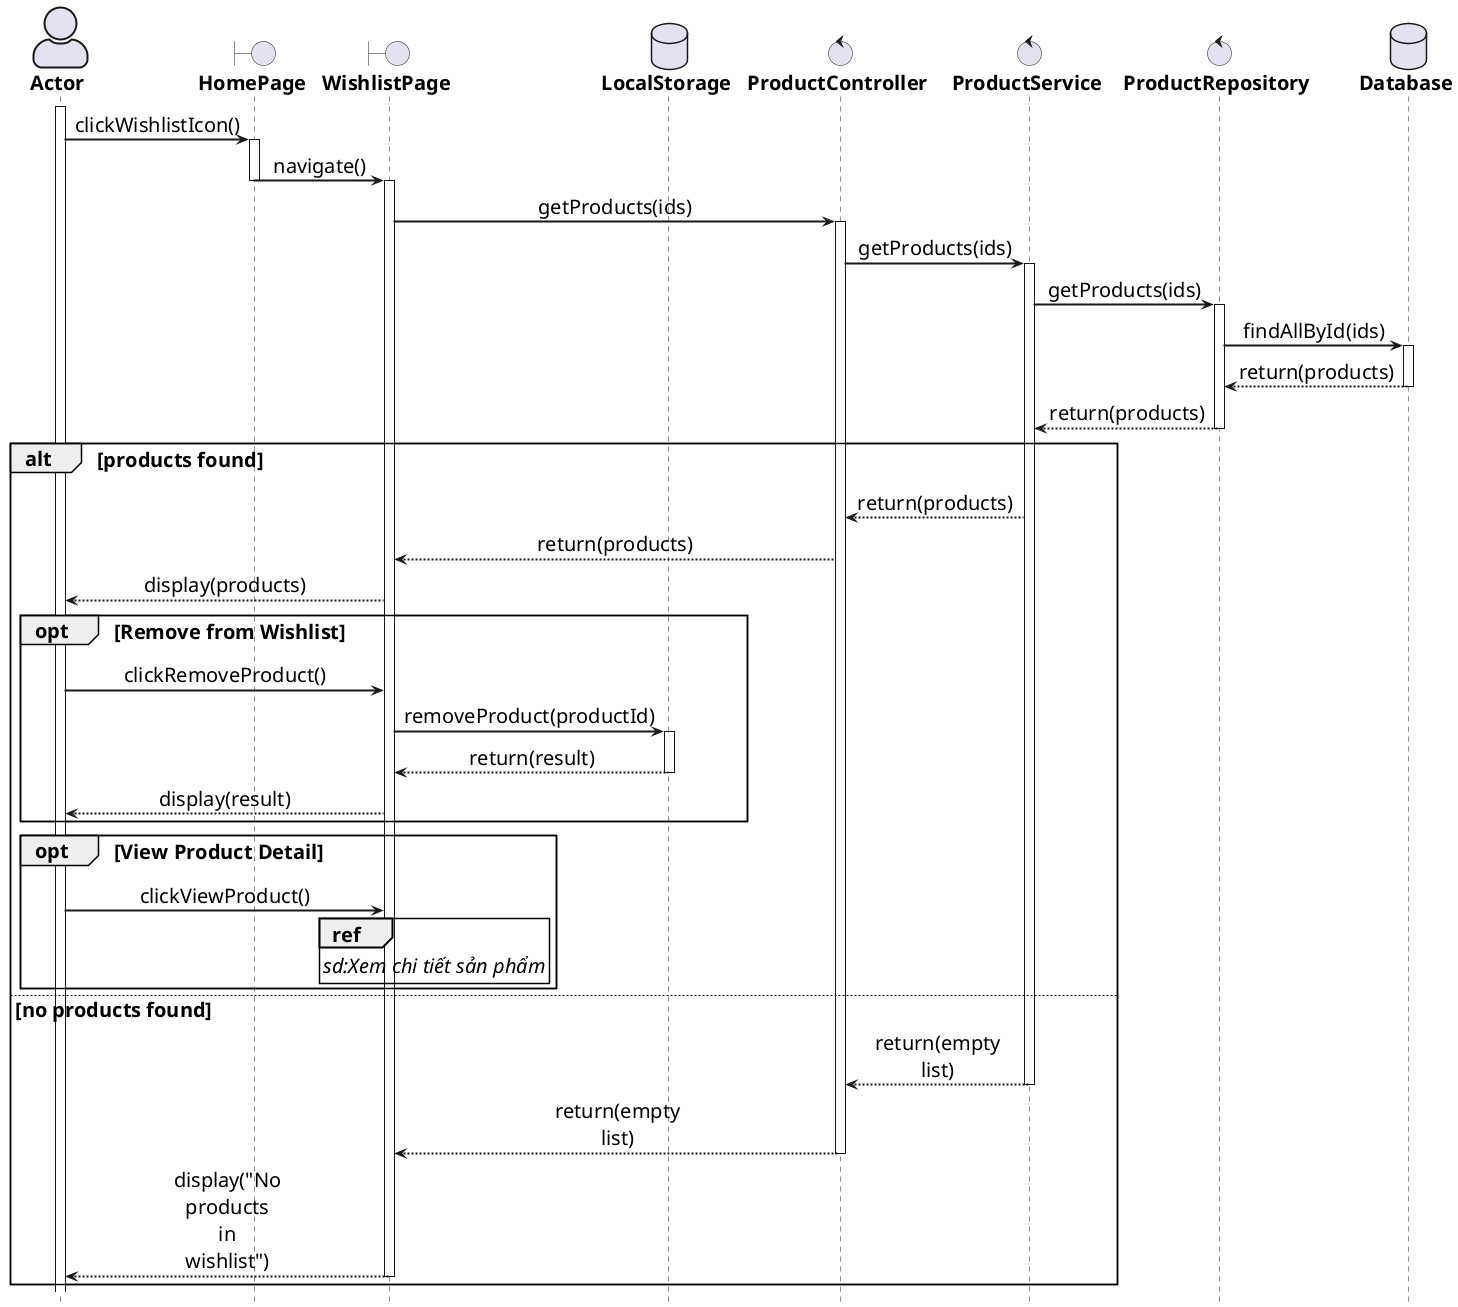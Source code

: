 @startuml

' General configuration
skinparam defaultFontSize 20
skinparam maxMessageSize 60
skinparam sequenceMessageAlign center

' Actor style configuration
skinparam actorStyle awesome

' Arrow and border thickness configuration
skinparam {
    ArrowThickness 2
    ParticipantBorderThickness 2
    ActorBorderThickness 2
    LifeLineBorderThickness 2
    ActivationBorderThickness 2
}

' Life line color configuration
skinparam LifeLineBorderColor black

' Font style configuration for components
skinparam {
    actorFontStyle bold
    boundaryFontStyle bold
    controlFontStyle bold
    entityFontStyle bold
    databaseFontStyle bold
}

' Define components
actor "Actor" as actor
boundary "HomePage" as homePage
boundary "WishlistPage" as wishlistPage
database "LocalStorage" as localStorage
control "ProductController" as controller
control "ProductService" as service
control "ProductRepository" as repo
database "Database" as db

' Start processing flow
activate actor
actor -> homePage: clickWishlistIcon()
activate homePage

homePage -> wishlistPage: navigate()
deactivate homePage
activate wishlistPage

wishlistPage -> controller: getProducts(ids)
activate controller

controller -> service: getProducts(ids)
activate service

service -> repo: getProducts(ids)
activate repo
repo -> db: findAllById(ids)
activate db
db --> repo: return(products)
deactivate db
repo --> service: return(products)
deactivate repo

alt products found
    service --> controller: return(products)
    controller --> wishlistPage: return(products)
    wishlistPage --> actor: display(products)
    
    opt Remove from Wishlist
        actor -> wishlistPage: clickRemoveProduct()
        wishlistPage -> localStorage: removeProduct(productId)
        activate localStorage
        localStorage --> wishlistPage: return(result)
        deactivate localStorage
        wishlistPage --> actor: display(result)
    end
    
    opt View Product Detail
        actor -> wishlistPage: clickViewProduct()
        ref over wishlistPage
            //sd:Xem chi tiết sản phẩm//
        end ref
    end
else no products found
    service --> controller: return(empty list)
    deactivate service
    controller --> wishlistPage: return(empty list)
    deactivate controller
    wishlistPage --> actor: display("No products in wishlist")
    deactivate wishlistPage
end

hide footbox
@enduml

